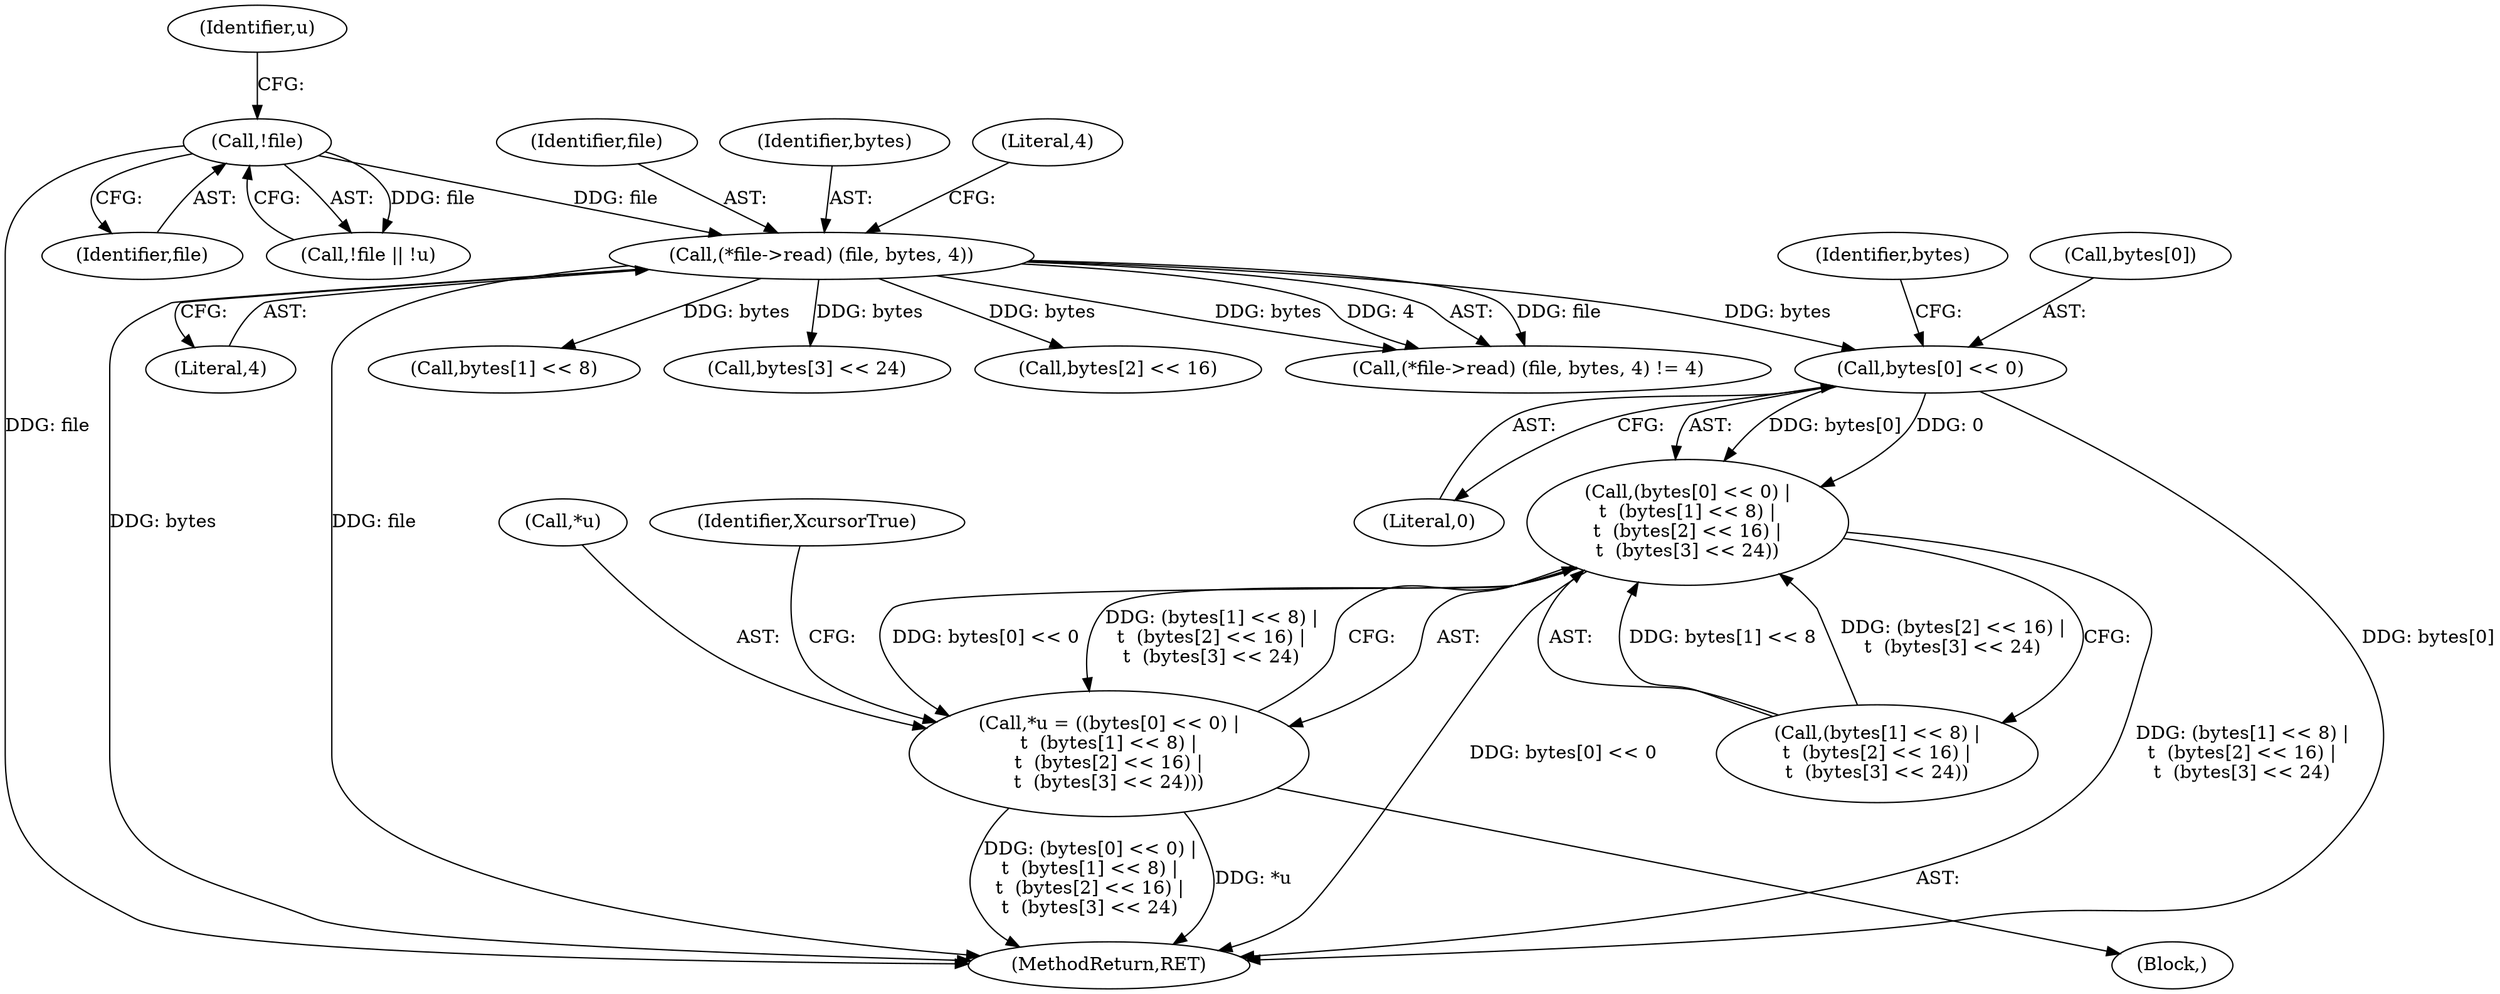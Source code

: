 digraph "0_xcursor_4794b5dd34688158fb51a2943032569d3780c4b8@array" {
"1000225" [label="(Call,bytes[0] << 0)"];
"1000214" [label="(Call,(*file->read) (file, bytes, 4))"];
"1000206" [label="(Call,!file)"];
"1000224" [label="(Call,(bytes[0] << 0) |\n\t  (bytes[1] << 8) |\n\t  (bytes[2] << 16) |\n\t  (bytes[3] << 24))"];
"1000221" [label="(Call,*u = ((bytes[0] << 0) |\n\t  (bytes[1] << 8) |\n\t  (bytes[2] << 16) |\n\t  (bytes[3] << 24)))"];
"1000231" [label="(Call,bytes[1] << 8)"];
"1000242" [label="(Call,bytes[3] << 24)"];
"1000230" [label="(Call,(bytes[1] << 8) |\n\t  (bytes[2] << 16) |\n\t  (bytes[3] << 24))"];
"1000229" [label="(Literal,0)"];
"1000237" [label="(Call,bytes[2] << 16)"];
"1000222" [label="(Call,*u)"];
"1000214" [label="(Call,(*file->read) (file, bytes, 4))"];
"1000218" [label="(Literal,4)"];
"1000233" [label="(Identifier,bytes)"];
"1000206" [label="(Call,!file)"];
"1000248" [label="(Identifier,XcursorTrue)"];
"1000207" [label="(Identifier,file)"];
"1000213" [label="(Call,(*file->read) (file, bytes, 4) != 4)"];
"1000205" [label="(Call,!file || !u)"];
"1000225" [label="(Call,bytes[0] << 0)"];
"1000224" [label="(Call,(bytes[0] << 0) |\n\t  (bytes[1] << 8) |\n\t  (bytes[2] << 16) |\n\t  (bytes[3] << 24))"];
"1000221" [label="(Call,*u = ((bytes[0] << 0) |\n\t  (bytes[1] << 8) |\n\t  (bytes[2] << 16) |\n\t  (bytes[3] << 24)))"];
"1000209" [label="(Identifier,u)"];
"1000226" [label="(Call,bytes[0])"];
"1000215" [label="(Identifier,file)"];
"1000202" [label="(Block,)"];
"1000217" [label="(Literal,4)"];
"1000216" [label="(Identifier,bytes)"];
"1001171" [label="(MethodReturn,RET)"];
"1000225" -> "1000224"  [label="AST: "];
"1000225" -> "1000229"  [label="CFG: "];
"1000226" -> "1000225"  [label="AST: "];
"1000229" -> "1000225"  [label="AST: "];
"1000233" -> "1000225"  [label="CFG: "];
"1000225" -> "1001171"  [label="DDG: bytes[0]"];
"1000225" -> "1000224"  [label="DDG: bytes[0]"];
"1000225" -> "1000224"  [label="DDG: 0"];
"1000214" -> "1000225"  [label="DDG: bytes"];
"1000214" -> "1000213"  [label="AST: "];
"1000214" -> "1000217"  [label="CFG: "];
"1000215" -> "1000214"  [label="AST: "];
"1000216" -> "1000214"  [label="AST: "];
"1000217" -> "1000214"  [label="AST: "];
"1000218" -> "1000214"  [label="CFG: "];
"1000214" -> "1001171"  [label="DDG: bytes"];
"1000214" -> "1001171"  [label="DDG: file"];
"1000214" -> "1000213"  [label="DDG: file"];
"1000214" -> "1000213"  [label="DDG: bytes"];
"1000214" -> "1000213"  [label="DDG: 4"];
"1000206" -> "1000214"  [label="DDG: file"];
"1000214" -> "1000231"  [label="DDG: bytes"];
"1000214" -> "1000237"  [label="DDG: bytes"];
"1000214" -> "1000242"  [label="DDG: bytes"];
"1000206" -> "1000205"  [label="AST: "];
"1000206" -> "1000207"  [label="CFG: "];
"1000207" -> "1000206"  [label="AST: "];
"1000209" -> "1000206"  [label="CFG: "];
"1000205" -> "1000206"  [label="CFG: "];
"1000206" -> "1001171"  [label="DDG: file"];
"1000206" -> "1000205"  [label="DDG: file"];
"1000224" -> "1000221"  [label="AST: "];
"1000224" -> "1000230"  [label="CFG: "];
"1000230" -> "1000224"  [label="AST: "];
"1000221" -> "1000224"  [label="CFG: "];
"1000224" -> "1001171"  [label="DDG: bytes[0] << 0"];
"1000224" -> "1001171"  [label="DDG: (bytes[1] << 8) |\n\t  (bytes[2] << 16) |\n\t  (bytes[3] << 24)"];
"1000224" -> "1000221"  [label="DDG: bytes[0] << 0"];
"1000224" -> "1000221"  [label="DDG: (bytes[1] << 8) |\n\t  (bytes[2] << 16) |\n\t  (bytes[3] << 24)"];
"1000230" -> "1000224"  [label="DDG: bytes[1] << 8"];
"1000230" -> "1000224"  [label="DDG: (bytes[2] << 16) |\n\t  (bytes[3] << 24)"];
"1000221" -> "1000202"  [label="AST: "];
"1000222" -> "1000221"  [label="AST: "];
"1000248" -> "1000221"  [label="CFG: "];
"1000221" -> "1001171"  [label="DDG: *u"];
"1000221" -> "1001171"  [label="DDG: (bytes[0] << 0) |\n\t  (bytes[1] << 8) |\n\t  (bytes[2] << 16) |\n\t  (bytes[3] << 24)"];
}
